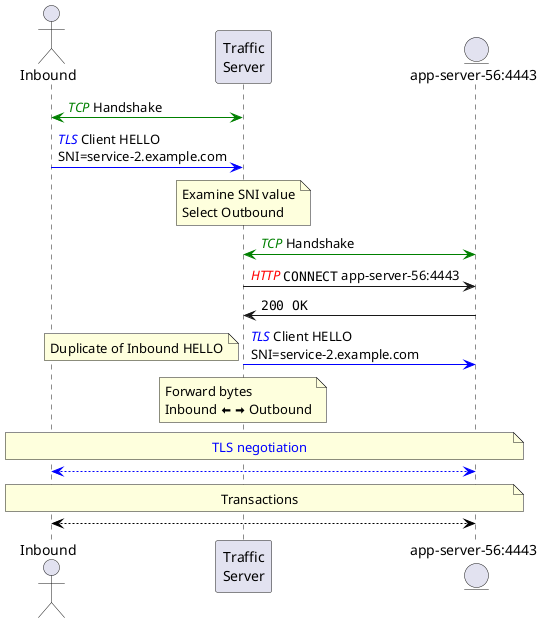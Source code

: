 ' Licensed under the Apache License, Version 2.0 (the "License");
' you may not use this file except in compliance with the License.
' You may obtain a copy of the License at http://www.apache.org/licenses/LICENSE-2.0
' Unless required by  applicable law or agreed to in writing, software distributed under the License is distributed
' on an \"AS IS\" BASIS, WITHOUT WARRANTIES OR CONDITIONS OF ANY KIND, either express or implied.
' See the License for the specific language governing permissions and limitations under the License.

@startuml

actor Inbound
participant "Traffic\nServer" as TS
entity "app-server-56:4443" as Outbound

Inbound <-[#green]> TS : <font color="green">//TCP//</font> Handshake
Inbound -[#blue]> TS : <font color="blue">//TLS//</font> Client HELLO\nSNI=service-2.example.com
note over TS : Examine SNI value\nSelect Outbound
TS <-[#green]> Outbound : <font color="green">//TCP//</font> Handshake
TS -> Outbound : <font color="red">//HTTP//</font> ""CONNECT"" app-server-56:4443
Outbound -> TS : ""200 OK""
TS -[#blue]> Outbound : <font color="blue">//TLS//</font> Client HELLO\nSNI=service-2.example.com
note left : Duplicate of Inbound HELLO
note over TS : Forward bytes\nInbound <&arrow-thick-left> <&arrow-thick-right> Outbound
note over Inbound, Outbound : <font color="blue">TLS negotiation</font>
Inbound <-[#blue]-> Outbound
note over Inbound, Outbound : Transactions
Inbound <-[#black]-> Outbound

@enduml
